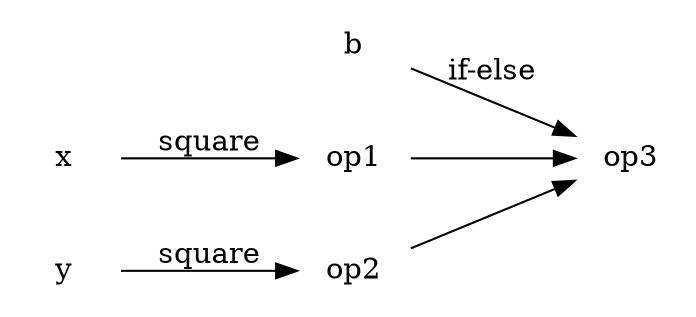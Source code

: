 digraph G {
  rankdir="LR"
  node [shape=none]
  b -> op3 [label="if-else"]
  x -> op1 [label="square"]
  y -> op2 [label="square"]
  op1 -> op3 
  op2 -> op3
}
